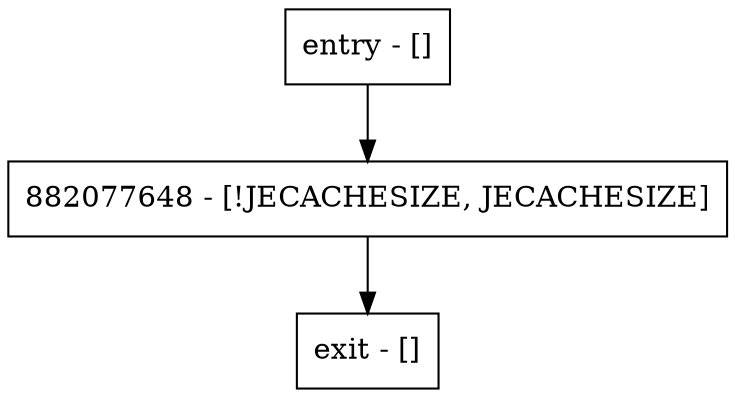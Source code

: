 digraph intArraySize {
node [shape=record];
entry [label="entry - []"];
exit [label="exit - []"];
882077648 [label="882077648 - [!JECACHESIZE, JECACHESIZE]"];
entry;
exit;
entry -> 882077648;
882077648 -> exit;
}
